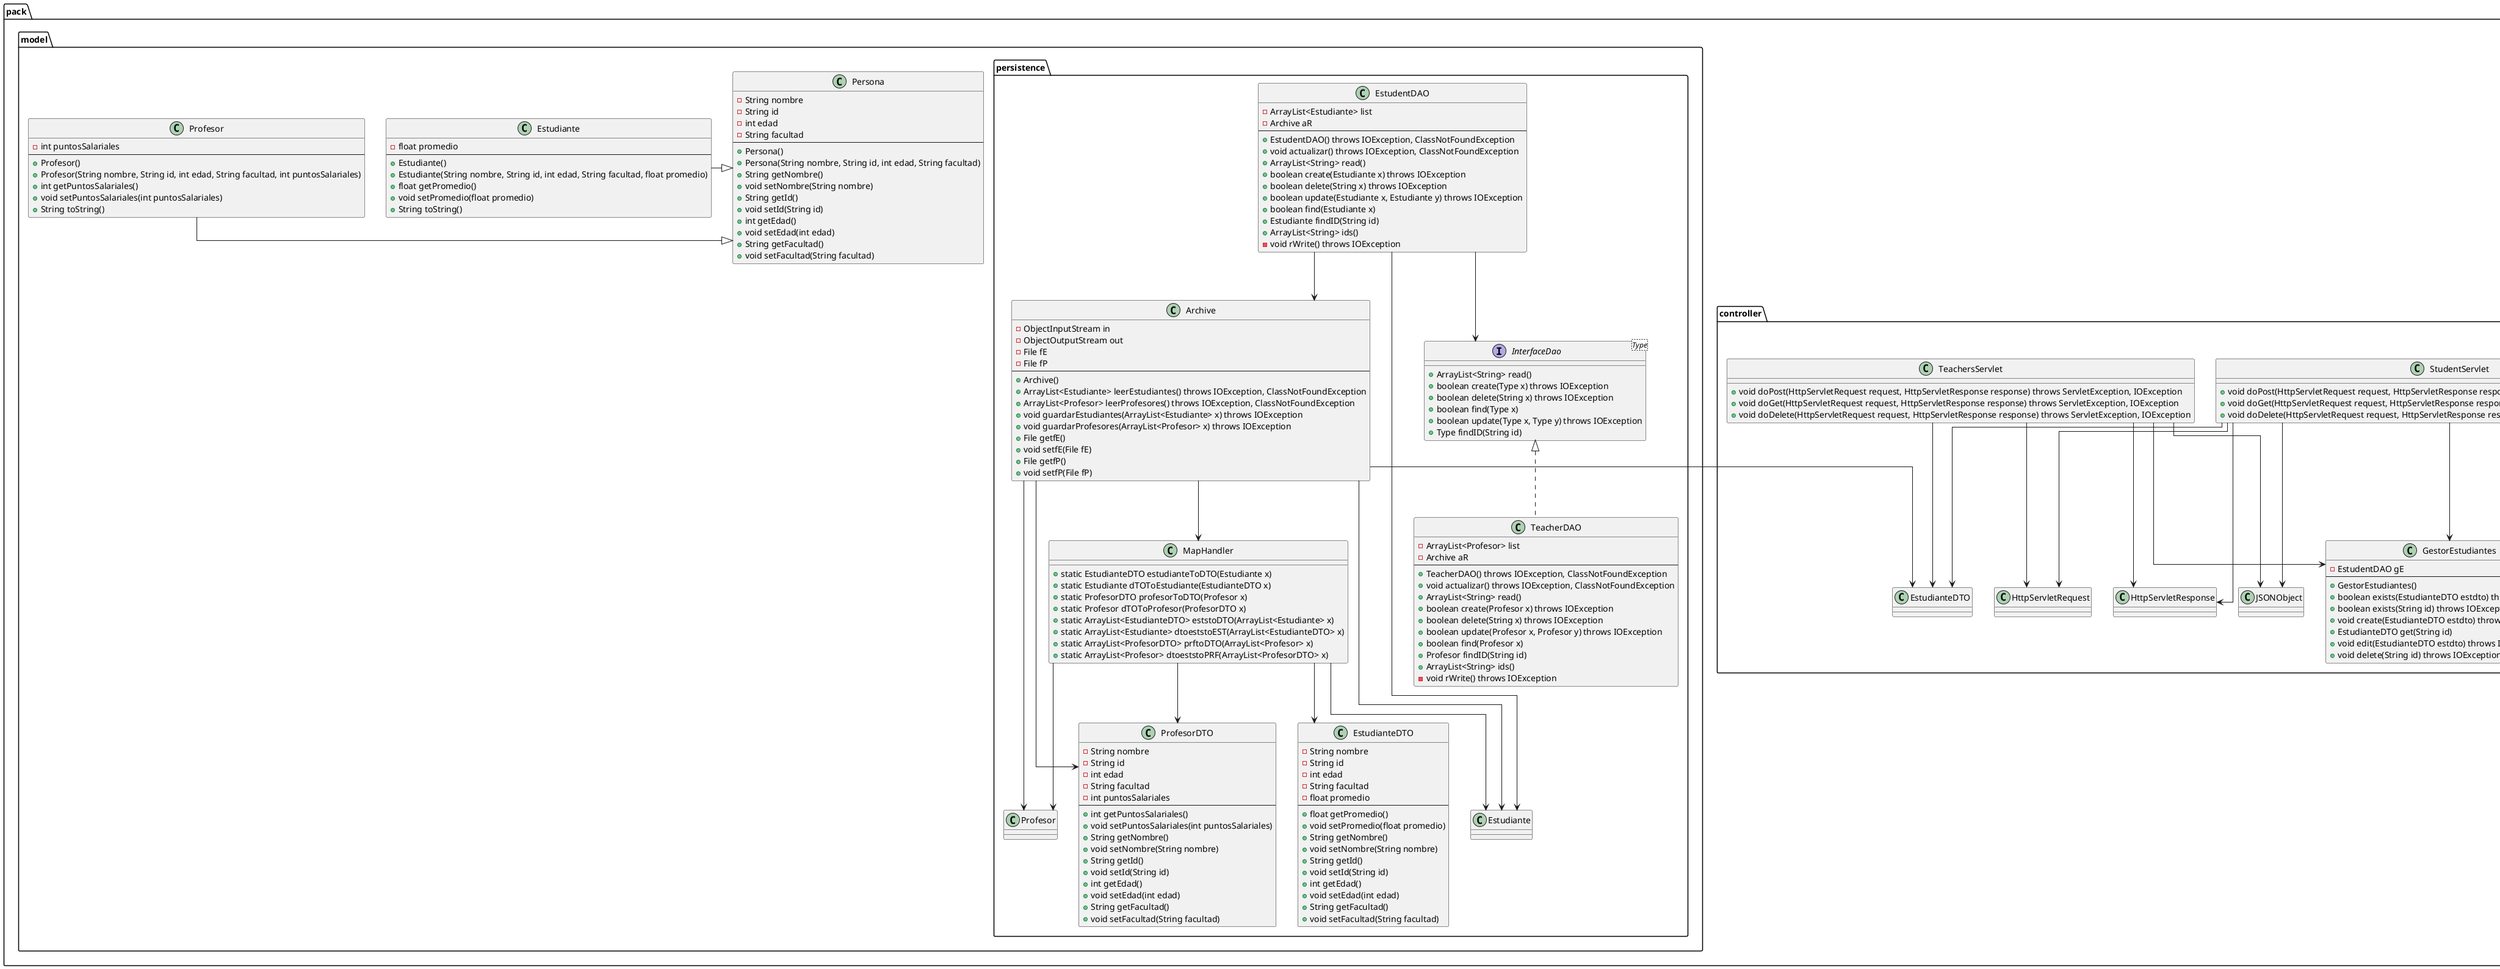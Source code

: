 @startuml
skinparam linetype ortho
package pack.controller {
	class GestorEstudiantes {
		- EstudentDAO gE
		--
		+ GestorEstudiantes()
		+ boolean exists(EstudianteDTO estdto) throws IOException
		+ boolean exists(String id) throws IOException
		+ void create(EstudianteDTO estdto) throws IOException
		+ EstudianteDTO get(String id)
		+ void edit(EstudianteDTO estdto) throws IOException
		+ void delete(String id) throws IOException
	}

	class GestorProfesores {
		- TeacherDAO gT
		--
		+ GestorProfesores()
		+ boolean exists(ProfesorDTO prfdto) throws IOException
		+ boolean exists(String id) throws IOException
		+ void create(ProfesorDTO prfdto) throws IOException
		+ ProfesorDTO get(String id)
		+ void edit(ProfesorDTO prfdto) throws IOException
		+ void delete(String id) throws IOException
	}

	class StudentServlet {
		+ void doPost(HttpServletRequest request, HttpServletResponse response) throws ServletException, IOException
		+ void doGet(HttpServletRequest request, HttpServletResponse response) throws ServletException, IOException
		+ void doDelete(HttpServletRequest request, HttpServletResponse response) throws ServletException, IOException
	}

	StudentServlet --> GestorEstudiantes
	StudentServlet --> HttpServletRequest
	StudentServlet --> HttpServletResponse
	StudentServlet --> EstudianteDTO
	StudentServlet --> JSONObject


	class TeachersServlet {
		+ void doPost(HttpServletRequest request, HttpServletResponse response) throws ServletException, IOException
		+ void doGet(HttpServletRequest request, HttpServletResponse response) throws ServletException, IOException
		+ void doDelete(HttpServletRequest request, HttpServletResponse response) throws ServletException, IOException
	}

	TeachersServlet --> GestorEstudiantes
	TeachersServlet --> HttpServletRequest
	TeachersServlet --> HttpServletResponse
	TeachersServlet --> EstudianteDTO
	TeachersServlet --> JSONObject
}


package pack.model.persistence {
	class Archive {
		- ObjectInputStream in
		- ObjectOutputStream out
		- File fE
		- File fP
		--
		+ Archive()
		+ ArrayList<Estudiante> leerEstudiantes() throws IOException, ClassNotFoundException
		+ ArrayList<Profesor> leerProfesores() throws IOException, ClassNotFoundException
		+ void guardarEstudiantes(ArrayList<Estudiante> x) throws IOException
		+ void guardarProfesores(ArrayList<Profesor> x) throws IOException
		+ File getfE()
		+ void setfE(File fE)
		+ File getfP()
		+ void setfP(File fP)
	}

	Archive --> Estudiante
	Archive --> Profesor
	Archive --> EstudianteDTO
	Archive --> ProfesorDTO
	Archive --> MapHandler

	class EstudentDAO {
		- ArrayList<Estudiante> list
		- Archive aR
		--
		+ EstudentDAO() throws IOException, ClassNotFoundException
		+ void actualizar() throws IOException, ClassNotFoundException
		+ ArrayList<String> read()
		+ boolean create(Estudiante x) throws IOException
		+ boolean delete(String x) throws IOException
		+ boolean update(Estudiante x, Estudiante y) throws IOException
		+ boolean find(Estudiante x)
		+ Estudiante findID(String id)
		+ ArrayList<String> ids()
		- void rWrite() throws IOException
	}

	EstudentDAO --> Estudiante
	EstudentDAO --> Archive
	EstudentDAO --> InterfaceDao
	class EstudianteDTO {
		- String nombre
		- String id
		- int edad
		- String facultad
		- float promedio
		--
		+ float getPromedio()
		+ void setPromedio(float promedio)
		+ String getNombre()
		+ void setNombre(String nombre)
		+ String getId()
		+ void setId(String id)
		+ int getEdad()
		+ void setEdad(int edad)
		+ String getFacultad()
		+ void setFacultad(String facultad)
	}

	 interface InterfaceDao<Type> {
        + ArrayList<String> read()
        + boolean create(Type x) throws IOException
        + boolean delete(String x) throws IOException
        + boolean find(Type x)
        + boolean update(Type x, Type y) throws IOException
        + Type findID(String id)
    }

    class TeacherDAO {
        - ArrayList<Profesor> list
        - Archive aR
        --
        + TeacherDAO() throws IOException, ClassNotFoundException
        + void actualizar() throws IOException, ClassNotFoundException
        + ArrayList<String> read()
        + boolean create(Profesor x) throws IOException
        + boolean delete(String x) throws IOException
        + boolean update(Profesor x, Profesor y) throws IOException
        + boolean find(Profesor x)
        + Profesor findID(String id)
        + ArrayList<String> ids()
        - void rWrite() throws IOException
    }

    InterfaceDao <|-[dashed]- TeacherDAO

	class MapHandler {
        + static EstudianteDTO estudianteToDTO(Estudiante x)
        + static Estudiante dTOToEstudiante(EstudianteDTO x)
        + static ProfesorDTO profesorToDTO(Profesor x)
        + static Profesor dTOToProfesor(ProfesorDTO x)
        + static ArrayList<EstudianteDTO> eststoDTO(ArrayList<Estudiante> x)
        + static ArrayList<Estudiante> dtoeststoEST(ArrayList<EstudianteDTO> x)
        + static ArrayList<ProfesorDTO> prftoDTO(ArrayList<Profesor> x)
        + static ArrayList<Profesor> dtoeststoPRF(ArrayList<ProfesorDTO> x)
    }

    MapHandler --> Estudiante
    MapHandler --> EstudianteDTO
    MapHandler --> Profesor
    MapHandler --> ProfesorDTO

	class ProfesorDTO {
        - String nombre
        - String id
        - int edad
        - String facultad
        - int puntosSalariales
        --
        + int getPuntosSalariales()
        + void setPuntosSalariales(int puntosSalariales)
        + String getNombre()
        + void setNombre(String nombre)
        + String getId()
        + void setId(String id)
        + int getEdad()
        + void setEdad(int edad)
        + String getFacultad()
        + void setFacultad(String facultad)
    }


}

package pack.model {
    class Persona {
        - String nombre
        - String id
        - int edad
        - String facultad
        --
        + Persona()
        + Persona(String nombre, String id, int edad, String facultad)
        + String getNombre()
        + void setNombre(String nombre)
        + String getId()
        + void setId(String id)
        + int getEdad()
        + void setEdad(int edad)
        + String getFacultad()
        + void setFacultad(String facultad)
    }

    class Estudiante {
        - float promedio
        --
        + Estudiante()
        + Estudiante(String nombre, String id, int edad, String facultad, float promedio)
        + float getPromedio()
        + void setPromedio(float promedio)
        + String toString()
    }

    class Profesor {
        - int puntosSalariales
        --
        + Profesor()
        + Profesor(String nombre, String id, int edad, String facultad, int puntosSalariales)
        + int getPuntosSalariales()
        + void setPuntosSalariales(int puntosSalariales)
        + String toString()
    }

    Estudiante -|> Persona
    Profesor -|> Persona
}
@enduml
